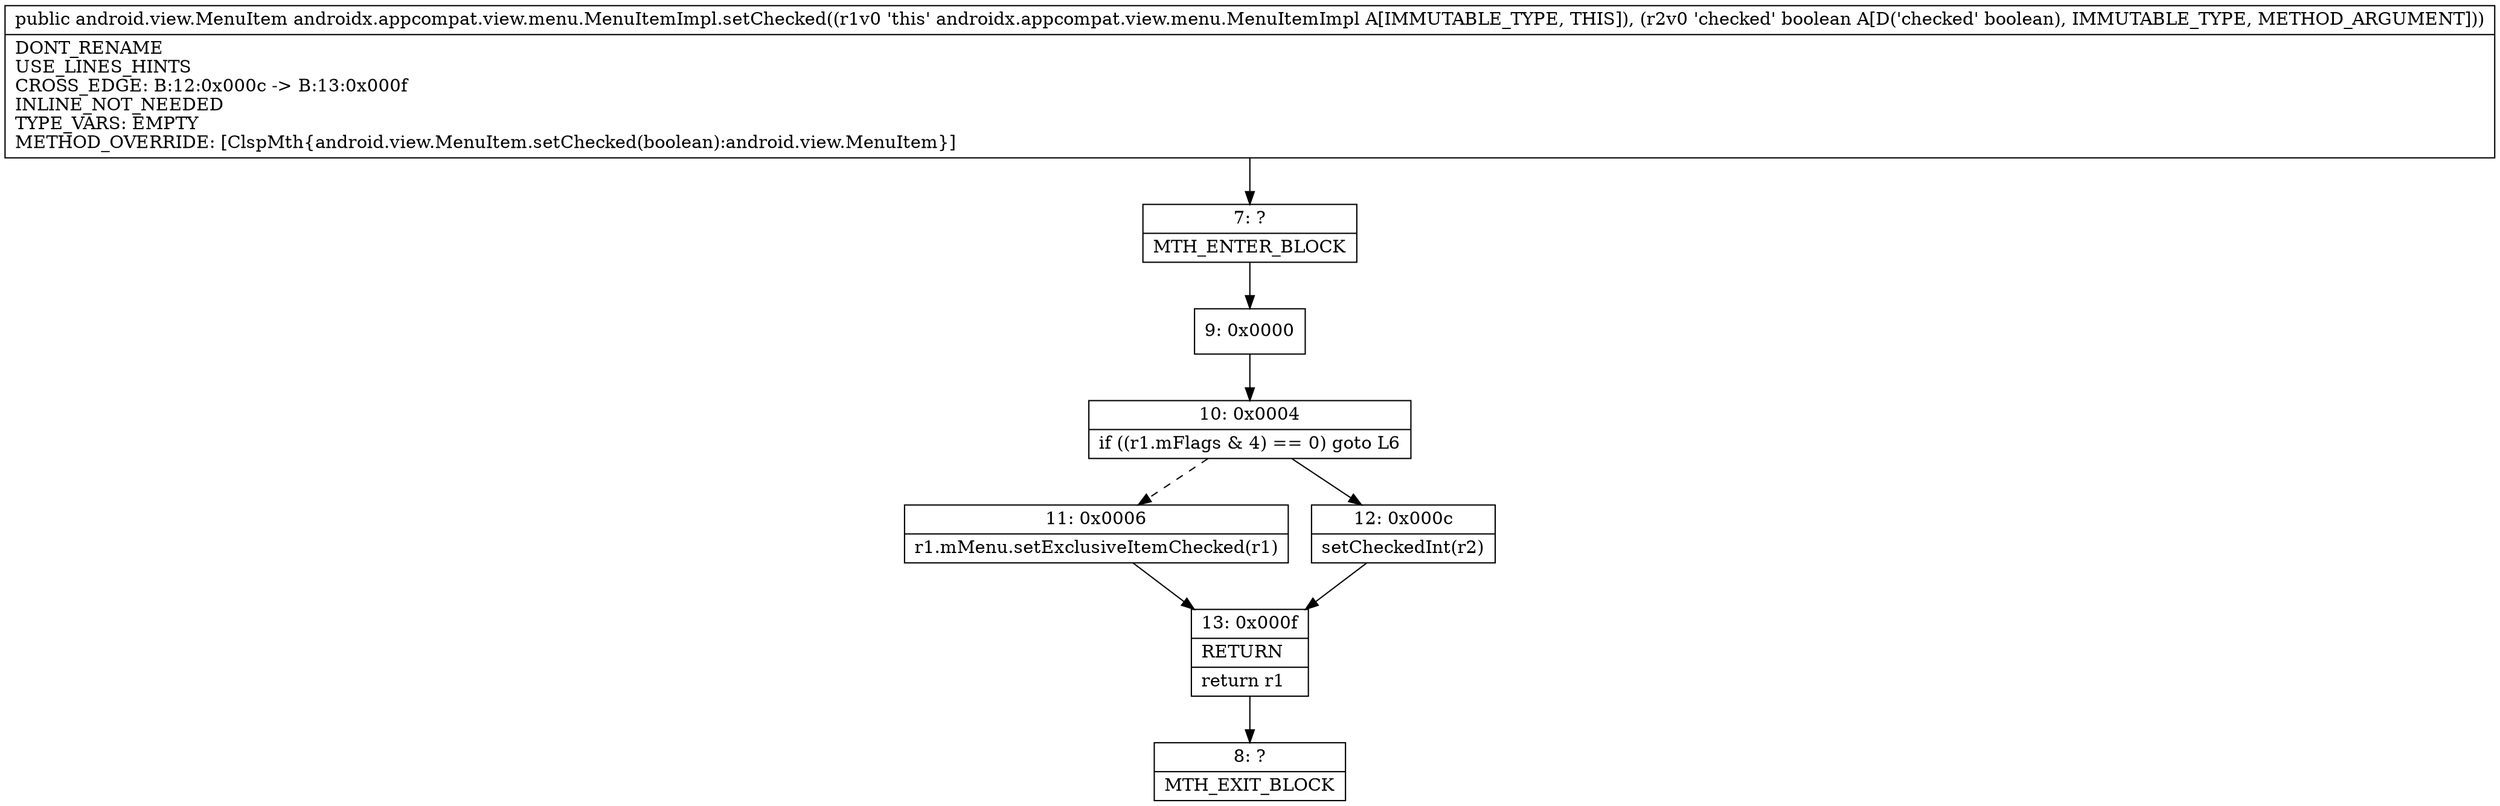 digraph "CFG forandroidx.appcompat.view.menu.MenuItemImpl.setChecked(Z)Landroid\/view\/MenuItem;" {
Node_7 [shape=record,label="{7\:\ ?|MTH_ENTER_BLOCK\l}"];
Node_9 [shape=record,label="{9\:\ 0x0000}"];
Node_10 [shape=record,label="{10\:\ 0x0004|if ((r1.mFlags & 4) == 0) goto L6\l}"];
Node_11 [shape=record,label="{11\:\ 0x0006|r1.mMenu.setExclusiveItemChecked(r1)\l}"];
Node_13 [shape=record,label="{13\:\ 0x000f|RETURN\l|return r1\l}"];
Node_8 [shape=record,label="{8\:\ ?|MTH_EXIT_BLOCK\l}"];
Node_12 [shape=record,label="{12\:\ 0x000c|setCheckedInt(r2)\l}"];
MethodNode[shape=record,label="{public android.view.MenuItem androidx.appcompat.view.menu.MenuItemImpl.setChecked((r1v0 'this' androidx.appcompat.view.menu.MenuItemImpl A[IMMUTABLE_TYPE, THIS]), (r2v0 'checked' boolean A[D('checked' boolean), IMMUTABLE_TYPE, METHOD_ARGUMENT]))  | DONT_RENAME\lUSE_LINES_HINTS\lCROSS_EDGE: B:12:0x000c \-\> B:13:0x000f\lINLINE_NOT_NEEDED\lTYPE_VARS: EMPTY\lMETHOD_OVERRIDE: [ClspMth\{android.view.MenuItem.setChecked(boolean):android.view.MenuItem\}]\l}"];
MethodNode -> Node_7;Node_7 -> Node_9;
Node_9 -> Node_10;
Node_10 -> Node_11[style=dashed];
Node_10 -> Node_12;
Node_11 -> Node_13;
Node_13 -> Node_8;
Node_12 -> Node_13;
}

